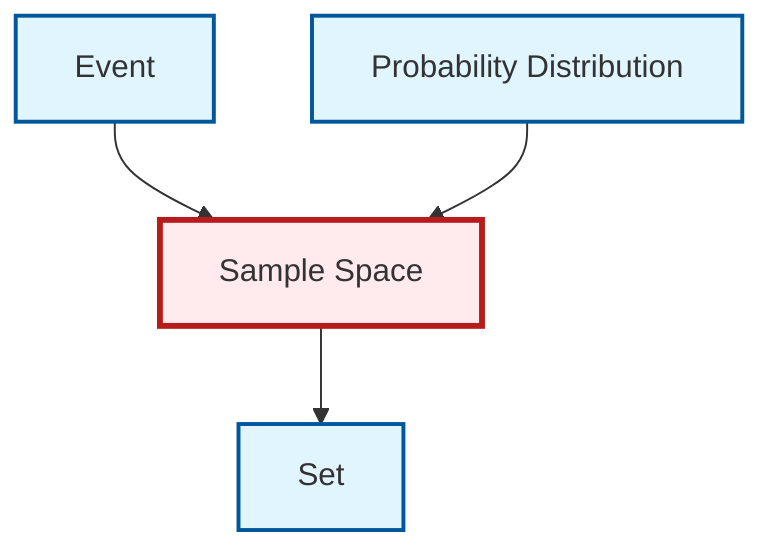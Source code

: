 graph TD
    classDef definition fill:#e1f5fe,stroke:#01579b,stroke-width:2px
    classDef theorem fill:#f3e5f5,stroke:#4a148c,stroke-width:2px
    classDef axiom fill:#fff3e0,stroke:#e65100,stroke-width:2px
    classDef example fill:#e8f5e9,stroke:#1b5e20,stroke-width:2px
    classDef current fill:#ffebee,stroke:#b71c1c,stroke-width:3px
    def-set["Set"]:::definition
    def-event["Event"]:::definition
    def-sample-space["Sample Space"]:::definition
    def-probability-distribution["Probability Distribution"]:::definition
    def-event --> def-sample-space
    def-probability-distribution --> def-sample-space
    def-sample-space --> def-set
    class def-sample-space current